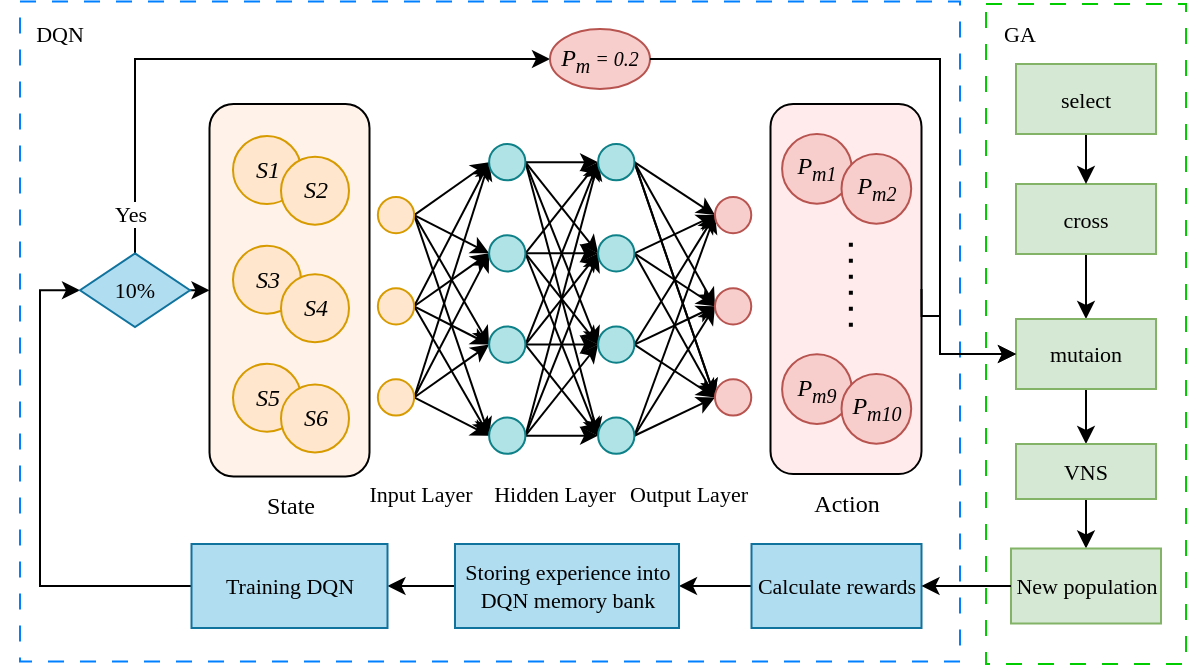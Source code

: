 <mxfile version="26.2.6">
  <diagram name="第 1 页" id="UJfofHyAi-vfrjt4BgnB">
    <mxGraphModel dx="1182" dy="-539" grid="1" gridSize="10" guides="1" tooltips="1" connect="1" arrows="1" fold="1" page="1" pageScale="1" pageWidth="827" pageHeight="1169" math="0" shadow="0">
      <root>
        <mxCell id="0" />
        <mxCell id="1" parent="0" />
        <mxCell id="khgx04jsNpT15c4Wu7S9-180" value="" style="rounded=0;whiteSpace=wrap;html=1;dashed=1;dashPattern=8 8;strokeColor=#007FFF;" parent="1" vertex="1">
          <mxGeometry x="140" y="1448.71" width="470" height="330" as="geometry" />
        </mxCell>
        <mxCell id="khgx04jsNpT15c4Wu7S9-84" value="DQN" style="text;html=1;align=center;verticalAlign=middle;whiteSpace=wrap;rounded=0;fontFamily=Times New Roman;fontSize=11;" parent="1" vertex="1">
          <mxGeometry x="130" y="1450" width="60" height="30" as="geometry" />
        </mxCell>
        <mxCell id="khgx04jsNpT15c4Wu7S9-128" value="" style="group;fontFamily=Times New Roman;fontStyle=2" parent="1" vertex="1" connectable="0">
          <mxGeometry x="234.75" y="1500" width="80" height="186.25" as="geometry" />
        </mxCell>
        <mxCell id="khgx04jsNpT15c4Wu7S9-120" value="" style="rounded=1;whiteSpace=wrap;html=1;fontFamily=Times New Roman;fontStyle=2;fillColor=#FFF3E9;" parent="khgx04jsNpT15c4Wu7S9-128" vertex="1">
          <mxGeometry width="80" height="186.25" as="geometry" />
        </mxCell>
        <mxCell id="khgx04jsNpT15c4Wu7S9-121" value="S1" style="ellipse;whiteSpace=wrap;html=1;aspect=fixed;fontFamily=Times New Roman;fontStyle=2;fillColor=#ffe6cc;strokeColor=#d79b00;" parent="khgx04jsNpT15c4Wu7S9-128" vertex="1">
          <mxGeometry x="11.75" y="16.038" width="34" height="34" as="geometry" />
        </mxCell>
        <mxCell id="khgx04jsNpT15c4Wu7S9-122" value="S2" style="ellipse;whiteSpace=wrap;html=1;aspect=fixed;fontFamily=Times New Roman;fontStyle=2;fillColor=#ffe6cc;strokeColor=#d79b00;" parent="khgx04jsNpT15c4Wu7S9-128" vertex="1">
          <mxGeometry x="35.75" y="26.385" width="34" height="34" as="geometry" />
        </mxCell>
        <mxCell id="khgx04jsNpT15c4Wu7S9-123" value="S3" style="ellipse;whiteSpace=wrap;html=1;aspect=fixed;fontFamily=Times New Roman;fontStyle=2;fillColor=#ffe6cc;strokeColor=#d79b00;" parent="khgx04jsNpT15c4Wu7S9-128" vertex="1">
          <mxGeometry x="11.75" y="70.878" width="34" height="34" as="geometry" />
        </mxCell>
        <mxCell id="khgx04jsNpT15c4Wu7S9-124" value="S4" style="ellipse;whiteSpace=wrap;html=1;aspect=fixed;fontFamily=Times New Roman;fontStyle=2;fillColor=#ffe6cc;strokeColor=#d79b00;" parent="khgx04jsNpT15c4Wu7S9-128" vertex="1">
          <mxGeometry x="35.75" y="85.106" width="34" height="34" as="geometry" />
        </mxCell>
        <mxCell id="khgx04jsNpT15c4Wu7S9-126" value="S5" style="ellipse;whiteSpace=wrap;html=1;aspect=fixed;fontFamily=Times New Roman;fontStyle=2;fillColor=#ffe6cc;strokeColor=#d79b00;" parent="khgx04jsNpT15c4Wu7S9-128" vertex="1">
          <mxGeometry x="11.75" y="129.858" width="34" height="34" as="geometry" />
        </mxCell>
        <mxCell id="khgx04jsNpT15c4Wu7S9-127" value="S6" style="ellipse;whiteSpace=wrap;html=1;aspect=fixed;fontFamily=Times New Roman;fontStyle=2;fillColor=#ffe6cc;strokeColor=#d79b00;" parent="khgx04jsNpT15c4Wu7S9-128" vertex="1">
          <mxGeometry x="35.75" y="140.205" width="34" height="34" as="geometry" />
        </mxCell>
        <mxCell id="khgx04jsNpT15c4Wu7S9-135" value="" style="group;fontStyle=2" parent="1" vertex="1" connectable="0">
          <mxGeometry x="515.25" y="1500" width="75.5" height="185" as="geometry" />
        </mxCell>
        <mxCell id="khgx04jsNpT15c4Wu7S9-119" value="" style="rounded=1;whiteSpace=wrap;html=1;fontFamily=Times New Roman;fontStyle=2;fillColor=#FFEBEC;" parent="khgx04jsNpT15c4Wu7S9-135" vertex="1">
          <mxGeometry width="75.5" height="185.0" as="geometry" />
        </mxCell>
        <mxCell id="khgx04jsNpT15c4Wu7S9-132" value="P&lt;sub&gt;m9&lt;/sub&gt;" style="ellipse;whiteSpace=wrap;html=1;aspect=fixed;fontFamily=Times New Roman;fontStyle=2;fillColor=#f8cecc;strokeColor=#b85450;" parent="khgx04jsNpT15c4Wu7S9-135" vertex="1">
          <mxGeometry x="5.8" y="125.15" width="34.85" height="34.85" as="geometry" />
        </mxCell>
        <mxCell id="khgx04jsNpT15c4Wu7S9-134" value="" style="endArrow=none;dashed=1;html=1;dashPattern=1 3;strokeWidth=2;rounded=0;fontFamily=Times New Roman;fontStyle=2" parent="khgx04jsNpT15c4Wu7S9-135" edge="1">
          <mxGeometry width="50" height="50" relative="1" as="geometry">
            <mxPoint x="40.178" y="69.375" as="sourcePoint" />
            <mxPoint x="40.178" y="112.904" as="targetPoint" />
          </mxGeometry>
        </mxCell>
        <mxCell id="khgx04jsNpT15c4Wu7S9-187" value="P&lt;sub&gt;m10&lt;/sub&gt;" style="ellipse;whiteSpace=wrap;html=1;aspect=fixed;fontFamily=Times New Roman;fontStyle=2;fillColor=#f8cecc;strokeColor=#b85450;" parent="khgx04jsNpT15c4Wu7S9-135" vertex="1">
          <mxGeometry x="35.5" y="135" width="34.85" height="34.85" as="geometry" />
        </mxCell>
        <mxCell id="khgx04jsNpT15c4Wu7S9-186" value="P&lt;sub&gt;m1&lt;/sub&gt;" style="ellipse;whiteSpace=wrap;html=1;aspect=fixed;fontFamily=Times New Roman;fontStyle=2;fillColor=#f8cecc;strokeColor=#b85450;" parent="khgx04jsNpT15c4Wu7S9-135" vertex="1">
          <mxGeometry x="5.8" y="15" width="34.85" height="34.85" as="geometry" />
        </mxCell>
        <mxCell id="khgx04jsNpT15c4Wu7S9-188" value="P&lt;sub&gt;m2&lt;/sub&gt;" style="ellipse;whiteSpace=wrap;html=1;aspect=fixed;fontFamily=Times New Roman;fontStyle=2;fillColor=#f8cecc;strokeColor=#b85450;" parent="khgx04jsNpT15c4Wu7S9-135" vertex="1">
          <mxGeometry x="35.5" y="25" width="34.85" height="34.85" as="geometry" />
        </mxCell>
        <mxCell id="khgx04jsNpT15c4Wu7S9-162" style="edgeStyle=orthogonalEdgeStyle;rounded=0;orthogonalLoop=1;jettySize=auto;html=1;exitX=0;exitY=0.5;exitDx=0;exitDy=0;fontFamily=Times New Roman;fontSize=11;" parent="1" source="khgx04jsNpT15c4Wu7S9-163" target="khgx04jsNpT15c4Wu7S9-165" edge="1">
          <mxGeometry relative="1" as="geometry" />
        </mxCell>
        <mxCell id="khgx04jsNpT15c4Wu7S9-163" value="Calculate rewards" style="rounded=0;whiteSpace=wrap;html=1;fontFamily=Times New Roman;fillColor=#b1ddf0;strokeColor=#10739e;fontSize=11;" parent="1" vertex="1">
          <mxGeometry x="505.75" y="1720" width="85" height="42" as="geometry" />
        </mxCell>
        <mxCell id="khgx04jsNpT15c4Wu7S9-164" style="edgeStyle=orthogonalEdgeStyle;rounded=0;orthogonalLoop=1;jettySize=auto;html=1;exitX=0;exitY=0.5;exitDx=0;exitDy=0;fontFamily=Times New Roman;fontSize=11;" parent="1" source="khgx04jsNpT15c4Wu7S9-165" target="khgx04jsNpT15c4Wu7S9-166" edge="1">
          <mxGeometry relative="1" as="geometry" />
        </mxCell>
        <mxCell id="khgx04jsNpT15c4Wu7S9-165" value="Storing experience into DQN memory bank" style="rounded=0;whiteSpace=wrap;html=1;fontFamily=Times New Roman;fillColor=#b1ddf0;strokeColor=#10739e;fontSize=11;" parent="1" vertex="1">
          <mxGeometry x="357.5" y="1720" width="112" height="42" as="geometry" />
        </mxCell>
        <mxCell id="VwwPdVkdePOhtC4E7bin-6" style="edgeStyle=orthogonalEdgeStyle;rounded=0;orthogonalLoop=1;jettySize=auto;html=1;exitX=0;exitY=0.5;exitDx=0;exitDy=0;entryX=0;entryY=0.5;entryDx=0;entryDy=0;" edge="1" parent="1" source="khgx04jsNpT15c4Wu7S9-166" target="khgx04jsNpT15c4Wu7S9-168">
          <mxGeometry relative="1" as="geometry">
            <Array as="points">
              <mxPoint x="150" y="1741" />
              <mxPoint x="150" y="1593" />
            </Array>
          </mxGeometry>
        </mxCell>
        <mxCell id="khgx04jsNpT15c4Wu7S9-166" value="Training DQN" style="rounded=0;whiteSpace=wrap;html=1;fontFamily=Times New Roman;fillColor=#b1ddf0;strokeColor=#10739e;fontSize=11;" parent="1" vertex="1">
          <mxGeometry x="225.75" y="1720" width="98" height="42" as="geometry" />
        </mxCell>
        <mxCell id="khgx04jsNpT15c4Wu7S9-169" style="edgeStyle=orthogonalEdgeStyle;rounded=0;orthogonalLoop=1;jettySize=auto;html=1;exitX=0.5;exitY=0;exitDx=0;exitDy=0;entryX=0;entryY=0.5;entryDx=0;entryDy=0;" parent="1" source="khgx04jsNpT15c4Wu7S9-168" target="khgx04jsNpT15c4Wu7S9-183" edge="1">
          <mxGeometry relative="1" as="geometry">
            <mxPoint x="410.0" y="1445" as="targetPoint" />
          </mxGeometry>
        </mxCell>
        <mxCell id="khgx04jsNpT15c4Wu7S9-178" value="Yes" style="edgeLabel;html=1;align=center;verticalAlign=middle;resizable=0;points=[];fontFamily=Times New Roman;" parent="khgx04jsNpT15c4Wu7S9-169" vertex="1" connectable="0">
          <mxGeometry x="-0.871" y="3" relative="1" as="geometry">
            <mxPoint as="offset" />
          </mxGeometry>
        </mxCell>
        <mxCell id="VwwPdVkdePOhtC4E7bin-4" style="edgeStyle=orthogonalEdgeStyle;rounded=0;orthogonalLoop=1;jettySize=auto;html=1;exitX=1;exitY=0.5;exitDx=0;exitDy=0;entryX=0;entryY=0.5;entryDx=0;entryDy=0;" edge="1" parent="1" source="khgx04jsNpT15c4Wu7S9-168" target="khgx04jsNpT15c4Wu7S9-120">
          <mxGeometry relative="1" as="geometry" />
        </mxCell>
        <mxCell id="khgx04jsNpT15c4Wu7S9-168" value="10%" style="rhombus;whiteSpace=wrap;html=1;fontFamily=Times New Roman;fillColor=#b1ddf0;strokeColor=#10739e;fontSize=11;" parent="1" vertex="1">
          <mxGeometry x="170" y="1574.69" width="55" height="36.88" as="geometry" />
        </mxCell>
        <mxCell id="khgx04jsNpT15c4Wu7S9-183" value="&lt;span style=&quot;font-family: &amp;quot;Times New Roman&amp;quot;; font-style: italic;&quot;&gt;P&lt;/span&gt;&lt;sub style=&quot;font-family: &amp;quot;Times New Roman&amp;quot;; font-style: italic;&quot;&gt;m&lt;/sub&gt;&lt;span style=&quot;font-family: &amp;quot;Times New Roman&amp;quot;; font-style: italic; font-size: 10px;&quot;&gt;&amp;nbsp;= 0.2&lt;/span&gt;" style="ellipse;whiteSpace=wrap;html=1;fillColor=#f8cecc;strokeColor=#b85450;container=0;" parent="1" vertex="1">
          <mxGeometry x="405" y="1462.5" width="50" height="30" as="geometry" />
        </mxCell>
        <mxCell id="khgx04jsNpT15c4Wu7S9-184" value="" style="group" parent="1" vertex="1" connectable="0">
          <mxGeometry x="610" y="1450" width="113" height="330" as="geometry" />
        </mxCell>
        <mxCell id="khgx04jsNpT15c4Wu7S9-150" value="" style="rounded=0;whiteSpace=wrap;html=1;dashed=1;dashPattern=8 8;fontFamily=Times New Roman;strokeColor=#00CC00;fontSize=11;" parent="khgx04jsNpT15c4Wu7S9-184" vertex="1">
          <mxGeometry x="13" width="100" height="330" as="geometry" />
        </mxCell>
        <mxCell id="khgx04jsNpT15c4Wu7S9-151" value="GA" style="text;html=1;align=center;verticalAlign=middle;whiteSpace=wrap;rounded=0;fontFamily=Times New Roman;fontSize=11;" parent="khgx04jsNpT15c4Wu7S9-184" vertex="1">
          <mxGeometry width="60" height="30" as="geometry" />
        </mxCell>
        <mxCell id="khgx04jsNpT15c4Wu7S9-152" style="edgeStyle=orthogonalEdgeStyle;rounded=0;orthogonalLoop=1;jettySize=auto;html=1;exitX=0.5;exitY=1;exitDx=0;exitDy=0;entryX=0.5;entryY=0;entryDx=0;entryDy=0;fontFamily=Times New Roman;fontSize=11;" parent="khgx04jsNpT15c4Wu7S9-184" source="khgx04jsNpT15c4Wu7S9-153" target="khgx04jsNpT15c4Wu7S9-157" edge="1">
          <mxGeometry relative="1" as="geometry" />
        </mxCell>
        <mxCell id="khgx04jsNpT15c4Wu7S9-153" value="cross" style="rounded=0;whiteSpace=wrap;html=1;fontFamily=Times New Roman;fillColor=#d5e8d4;strokeColor=#82b366;fontSize=11;" parent="khgx04jsNpT15c4Wu7S9-184" vertex="1">
          <mxGeometry x="28" y="90" width="70" height="35" as="geometry" />
        </mxCell>
        <mxCell id="khgx04jsNpT15c4Wu7S9-154" style="edgeStyle=orthogonalEdgeStyle;rounded=0;orthogonalLoop=1;jettySize=auto;html=1;exitX=0.5;exitY=1;exitDx=0;exitDy=0;fontFamily=Times New Roman;fontSize=11;" parent="khgx04jsNpT15c4Wu7S9-184" source="khgx04jsNpT15c4Wu7S9-155" target="khgx04jsNpT15c4Wu7S9-153" edge="1">
          <mxGeometry relative="1" as="geometry" />
        </mxCell>
        <mxCell id="khgx04jsNpT15c4Wu7S9-155" value="select" style="rounded=0;whiteSpace=wrap;html=1;fontFamily=Times New Roman;fillColor=#d5e8d4;strokeColor=#82b366;fontSize=11;" parent="khgx04jsNpT15c4Wu7S9-184" vertex="1">
          <mxGeometry x="28" y="30" width="70" height="35" as="geometry" />
        </mxCell>
        <mxCell id="khgx04jsNpT15c4Wu7S9-156" style="edgeStyle=orthogonalEdgeStyle;rounded=0;orthogonalLoop=1;jettySize=auto;html=1;exitX=0.5;exitY=1;exitDx=0;exitDy=0;entryX=0.5;entryY=0;entryDx=0;entryDy=0;fontFamily=Times New Roman;fontSize=11;" parent="khgx04jsNpT15c4Wu7S9-184" source="khgx04jsNpT15c4Wu7S9-157" target="khgx04jsNpT15c4Wu7S9-159" edge="1">
          <mxGeometry relative="1" as="geometry" />
        </mxCell>
        <mxCell id="khgx04jsNpT15c4Wu7S9-157" value="mutaion" style="rounded=0;whiteSpace=wrap;html=1;fontFamily=Times New Roman;fillColor=#d5e8d4;strokeColor=#82b366;fontSize=11;" parent="khgx04jsNpT15c4Wu7S9-184" vertex="1">
          <mxGeometry x="28" y="157.5" width="70" height="35" as="geometry" />
        </mxCell>
        <mxCell id="khgx04jsNpT15c4Wu7S9-158" style="edgeStyle=orthogonalEdgeStyle;rounded=0;orthogonalLoop=1;jettySize=auto;html=1;exitX=0.5;exitY=1;exitDx=0;exitDy=0;entryX=0.5;entryY=0;entryDx=0;entryDy=0;fontFamily=Times New Roman;fontSize=11;" parent="khgx04jsNpT15c4Wu7S9-184" source="khgx04jsNpT15c4Wu7S9-159" target="khgx04jsNpT15c4Wu7S9-161" edge="1">
          <mxGeometry relative="1" as="geometry" />
        </mxCell>
        <mxCell id="khgx04jsNpT15c4Wu7S9-159" value="VNS" style="rounded=0;whiteSpace=wrap;html=1;fontFamily=Times New Roman;fillColor=#d5e8d4;strokeColor=#82b366;fontSize=11;" parent="khgx04jsNpT15c4Wu7S9-184" vertex="1">
          <mxGeometry x="28" y="220" width="70" height="27.5" as="geometry" />
        </mxCell>
        <mxCell id="khgx04jsNpT15c4Wu7S9-161" value="New&amp;nbsp;population" style="rounded=0;whiteSpace=wrap;html=1;fontFamily=Times New Roman;fillColor=#d5e8d4;strokeColor=#82b366;fontSize=11;" parent="khgx04jsNpT15c4Wu7S9-184" vertex="1">
          <mxGeometry x="25.5" y="272.25" width="75" height="37.5" as="geometry" />
        </mxCell>
        <mxCell id="khgx04jsNpT15c4Wu7S9-170" style="edgeStyle=orthogonalEdgeStyle;rounded=0;orthogonalLoop=1;jettySize=auto;html=1;exitX=1;exitY=0.5;exitDx=0;exitDy=0;" parent="1" source="khgx04jsNpT15c4Wu7S9-183" target="khgx04jsNpT15c4Wu7S9-157" edge="1">
          <mxGeometry relative="1" as="geometry">
            <mxPoint x="460.0" y="1445" as="sourcePoint" />
            <Array as="points">
              <mxPoint x="600" y="1478" />
              <mxPoint x="600" y="1625" />
            </Array>
          </mxGeometry>
        </mxCell>
        <mxCell id="khgx04jsNpT15c4Wu7S9-160" style="edgeStyle=orthogonalEdgeStyle;rounded=0;orthogonalLoop=1;jettySize=auto;html=1;exitX=0;exitY=0.5;exitDx=0;exitDy=0;entryX=1;entryY=0.5;entryDx=0;entryDy=0;fontFamily=Times New Roman;fontSize=11;" parent="1" source="khgx04jsNpT15c4Wu7S9-161" target="khgx04jsNpT15c4Wu7S9-163" edge="1">
          <mxGeometry relative="1" as="geometry">
            <mxPoint x="647" y="1778" as="targetPoint" />
          </mxGeometry>
        </mxCell>
        <mxCell id="khgx04jsNpT15c4Wu7S9-313" value="" style="group" parent="1" vertex="1" connectable="0">
          <mxGeometry x="310" y="1520" width="220" height="187.42" as="geometry" />
        </mxCell>
        <mxCell id="khgx04jsNpT15c4Wu7S9-81" value="Input Layer" style="text;html=1;align=center;verticalAlign=middle;resizable=0;points=[];autosize=1;strokeColor=none;fillColor=none;fontFamily=Times New Roman;fontSize=11;container=0;" parent="khgx04jsNpT15c4Wu7S9-313" vertex="1">
          <mxGeometry x="-9.565" y="160.313" width="80" height="30" as="geometry" />
        </mxCell>
        <mxCell id="khgx04jsNpT15c4Wu7S9-82" value="Hidden Layer" style="text;html=1;align=center;verticalAlign=middle;resizable=0;points=[];autosize=1;strokeColor=none;fillColor=none;fontFamily=Times New Roman;fontSize=11;container=0;" parent="khgx04jsNpT15c4Wu7S9-313" vertex="1">
          <mxGeometry x="57.392" y="160.313" width="80" height="30" as="geometry" />
        </mxCell>
        <mxCell id="khgx04jsNpT15c4Wu7S9-16" style="rounded=0;orthogonalLoop=1;jettySize=auto;html=1;exitX=1;exitY=0.5;exitDx=0;exitDy=0;entryX=0;entryY=0.5;entryDx=0;entryDy=0;fontFamily=Times New Roman;fontSize=11;" parent="khgx04jsNpT15c4Wu7S9-313" source="khgx04jsNpT15c4Wu7S9-20" target="khgx04jsNpT15c4Wu7S9-50" edge="1">
          <mxGeometry relative="1" as="geometry" />
        </mxCell>
        <mxCell id="khgx04jsNpT15c4Wu7S9-17" style="rounded=0;orthogonalLoop=1;jettySize=auto;html=1;exitX=1;exitY=0.5;exitDx=0;exitDy=0;entryX=0;entryY=0.5;entryDx=0;entryDy=0;fontFamily=Times New Roman;fontSize=11;" parent="khgx04jsNpT15c4Wu7S9-313" source="khgx04jsNpT15c4Wu7S9-20" target="khgx04jsNpT15c4Wu7S9-45" edge="1">
          <mxGeometry relative="1" as="geometry" />
        </mxCell>
        <mxCell id="khgx04jsNpT15c4Wu7S9-18" style="rounded=0;orthogonalLoop=1;jettySize=auto;html=1;exitX=1;exitY=0.5;exitDx=0;exitDy=0;entryX=0;entryY=0.5;entryDx=0;entryDy=0;fontFamily=Times New Roman;fontSize=11;" parent="khgx04jsNpT15c4Wu7S9-313" source="khgx04jsNpT15c4Wu7S9-20" target="khgx04jsNpT15c4Wu7S9-40" edge="1">
          <mxGeometry relative="1" as="geometry" />
        </mxCell>
        <mxCell id="khgx04jsNpT15c4Wu7S9-19" style="rounded=0;orthogonalLoop=1;jettySize=auto;html=1;exitX=1;exitY=0.5;exitDx=0;exitDy=0;entryX=0;entryY=0.5;entryDx=0;entryDy=0;fontFamily=Times New Roman;fontSize=11;" parent="khgx04jsNpT15c4Wu7S9-313" source="khgx04jsNpT15c4Wu7S9-20" target="khgx04jsNpT15c4Wu7S9-35" edge="1">
          <mxGeometry relative="1" as="geometry" />
        </mxCell>
        <mxCell id="khgx04jsNpT15c4Wu7S9-20" value="" style="ellipse;whiteSpace=wrap;html=1;aspect=fixed;fontSize=11;strokeWidth=1;fontFamily=Times New Roman;fillColor=#ffe6cc;strokeColor=#d79b00;container=0;" parent="khgx04jsNpT15c4Wu7S9-313" vertex="1">
          <mxGeometry x="8.938" y="26.465" width="18.139" height="18.139" as="geometry" />
        </mxCell>
        <mxCell id="khgx04jsNpT15c4Wu7S9-21" style="rounded=0;orthogonalLoop=1;jettySize=auto;html=1;exitX=1;exitY=0.5;exitDx=0;exitDy=0;entryX=0;entryY=0.5;entryDx=0;entryDy=0;fontFamily=Times New Roman;fontSize=11;" parent="khgx04jsNpT15c4Wu7S9-313" source="khgx04jsNpT15c4Wu7S9-25" target="khgx04jsNpT15c4Wu7S9-50" edge="1">
          <mxGeometry relative="1" as="geometry" />
        </mxCell>
        <mxCell id="khgx04jsNpT15c4Wu7S9-22" style="rounded=0;orthogonalLoop=1;jettySize=auto;html=1;exitX=1;exitY=0.5;exitDx=0;exitDy=0;entryX=0;entryY=0.5;entryDx=0;entryDy=0;fontFamily=Times New Roman;fontSize=11;" parent="khgx04jsNpT15c4Wu7S9-313" source="khgx04jsNpT15c4Wu7S9-25" target="khgx04jsNpT15c4Wu7S9-45" edge="1">
          <mxGeometry relative="1" as="geometry" />
        </mxCell>
        <mxCell id="khgx04jsNpT15c4Wu7S9-23" style="rounded=0;orthogonalLoop=1;jettySize=auto;html=1;exitX=1;exitY=0.5;exitDx=0;exitDy=0;entryX=0;entryY=0.5;entryDx=0;entryDy=0;fontFamily=Times New Roman;fontSize=11;" parent="khgx04jsNpT15c4Wu7S9-313" source="khgx04jsNpT15c4Wu7S9-25" target="khgx04jsNpT15c4Wu7S9-40" edge="1">
          <mxGeometry relative="1" as="geometry" />
        </mxCell>
        <mxCell id="khgx04jsNpT15c4Wu7S9-24" style="rounded=0;orthogonalLoop=1;jettySize=auto;html=1;exitX=1;exitY=0.5;exitDx=0;exitDy=0;entryX=0;entryY=0.5;entryDx=0;entryDy=0;fontFamily=Times New Roman;fontSize=11;" parent="khgx04jsNpT15c4Wu7S9-313" source="khgx04jsNpT15c4Wu7S9-25" target="khgx04jsNpT15c4Wu7S9-35" edge="1">
          <mxGeometry relative="1" as="geometry" />
        </mxCell>
        <mxCell id="khgx04jsNpT15c4Wu7S9-25" value="" style="ellipse;whiteSpace=wrap;html=1;aspect=fixed;fontSize=11;strokeWidth=1;fontFamily=Times New Roman;fillColor=#ffe6cc;strokeColor=#d79b00;container=0;" parent="khgx04jsNpT15c4Wu7S9-313" vertex="1">
          <mxGeometry x="8.938" y="72.065" width="18.139" height="18.139" as="geometry" />
        </mxCell>
        <mxCell id="khgx04jsNpT15c4Wu7S9-26" style="rounded=0;orthogonalLoop=1;jettySize=auto;html=1;exitX=1;exitY=0.5;exitDx=0;exitDy=0;entryX=0;entryY=0.5;entryDx=0;entryDy=0;fontFamily=Times New Roman;fontSize=11;" parent="khgx04jsNpT15c4Wu7S9-313" source="khgx04jsNpT15c4Wu7S9-30" target="khgx04jsNpT15c4Wu7S9-50" edge="1">
          <mxGeometry relative="1" as="geometry" />
        </mxCell>
        <mxCell id="khgx04jsNpT15c4Wu7S9-27" style="rounded=0;orthogonalLoop=1;jettySize=auto;html=1;exitX=1;exitY=0.5;exitDx=0;exitDy=0;entryX=0;entryY=0.5;entryDx=0;entryDy=0;fontFamily=Times New Roman;fontSize=11;" parent="khgx04jsNpT15c4Wu7S9-313" source="khgx04jsNpT15c4Wu7S9-30" target="khgx04jsNpT15c4Wu7S9-45" edge="1">
          <mxGeometry relative="1" as="geometry" />
        </mxCell>
        <mxCell id="khgx04jsNpT15c4Wu7S9-28" style="rounded=0;orthogonalLoop=1;jettySize=auto;html=1;exitX=1;exitY=0.5;exitDx=0;exitDy=0;entryX=0;entryY=0.5;entryDx=0;entryDy=0;fontFamily=Times New Roman;fontSize=11;" parent="khgx04jsNpT15c4Wu7S9-313" source="khgx04jsNpT15c4Wu7S9-30" target="khgx04jsNpT15c4Wu7S9-40" edge="1">
          <mxGeometry relative="1" as="geometry" />
        </mxCell>
        <mxCell id="khgx04jsNpT15c4Wu7S9-29" style="rounded=0;orthogonalLoop=1;jettySize=auto;html=1;exitX=1;exitY=0.5;exitDx=0;exitDy=0;entryX=0;entryY=0.5;entryDx=0;entryDy=0;fontFamily=Times New Roman;fontSize=11;" parent="khgx04jsNpT15c4Wu7S9-313" source="khgx04jsNpT15c4Wu7S9-30" target="khgx04jsNpT15c4Wu7S9-35" edge="1">
          <mxGeometry relative="1" as="geometry" />
        </mxCell>
        <mxCell id="khgx04jsNpT15c4Wu7S9-30" value="" style="ellipse;whiteSpace=wrap;html=1;aspect=fixed;fontSize=11;strokeWidth=1;fontFamily=Times New Roman;fillColor=#ffe6cc;strokeColor=#d79b00;container=0;" parent="khgx04jsNpT15c4Wu7S9-313" vertex="1">
          <mxGeometry x="8.938" y="117.665" width="18.139" height="18.139" as="geometry" />
        </mxCell>
        <mxCell id="khgx04jsNpT15c4Wu7S9-31" style="rounded=0;orthogonalLoop=1;jettySize=auto;html=1;exitX=1;exitY=0.5;exitDx=0;exitDy=0;entryX=0;entryY=0.5;entryDx=0;entryDy=0;fontFamily=Times New Roman;fontSize=11;" parent="khgx04jsNpT15c4Wu7S9-313" source="khgx04jsNpT15c4Wu7S9-35" target="khgx04jsNpT15c4Wu7S9-58" edge="1">
          <mxGeometry relative="1" as="geometry" />
        </mxCell>
        <mxCell id="khgx04jsNpT15c4Wu7S9-32" style="rounded=0;orthogonalLoop=1;jettySize=auto;html=1;exitX=1;exitY=0.5;exitDx=0;exitDy=0;entryX=0;entryY=0.5;entryDx=0;entryDy=0;fontFamily=Times New Roman;fontSize=11;" parent="khgx04jsNpT15c4Wu7S9-313" source="khgx04jsNpT15c4Wu7S9-35" target="khgx04jsNpT15c4Wu7S9-54" edge="1">
          <mxGeometry relative="1" as="geometry" />
        </mxCell>
        <mxCell id="khgx04jsNpT15c4Wu7S9-33" style="rounded=0;orthogonalLoop=1;jettySize=auto;html=1;exitX=1;exitY=0.5;exitDx=0;exitDy=0;entryX=0;entryY=0.5;entryDx=0;entryDy=0;fontFamily=Times New Roman;fontSize=11;" parent="khgx04jsNpT15c4Wu7S9-313" source="khgx04jsNpT15c4Wu7S9-35" target="khgx04jsNpT15c4Wu7S9-67" edge="1">
          <mxGeometry relative="1" as="geometry" />
        </mxCell>
        <mxCell id="khgx04jsNpT15c4Wu7S9-34" style="rounded=0;orthogonalLoop=1;jettySize=auto;html=1;exitX=1;exitY=0.5;exitDx=0;exitDy=0;entryX=0;entryY=0.5;entryDx=0;entryDy=0;fontFamily=Times New Roman;fontSize=11;" parent="khgx04jsNpT15c4Wu7S9-313" source="khgx04jsNpT15c4Wu7S9-35" target="khgx04jsNpT15c4Wu7S9-63" edge="1">
          <mxGeometry relative="1" as="geometry" />
        </mxCell>
        <mxCell id="khgx04jsNpT15c4Wu7S9-35" value="" style="ellipse;whiteSpace=wrap;html=1;aspect=fixed;fontSize=11;strokeWidth=1;flipV=1;flipH=1;fontFamily=Times New Roman;fillColor=#b0e3e6;strokeColor=#0e8088;container=0;" parent="khgx04jsNpT15c4Wu7S9-313" vertex="1">
          <mxGeometry x="64.561" y="136.797" width="18.139" height="18.139" as="geometry" />
        </mxCell>
        <mxCell id="khgx04jsNpT15c4Wu7S9-36" style="rounded=0;orthogonalLoop=1;jettySize=auto;html=1;exitX=1;exitY=0.5;exitDx=0;exitDy=0;entryX=0;entryY=0.5;entryDx=0;entryDy=0;fontFamily=Times New Roman;fontSize=11;" parent="khgx04jsNpT15c4Wu7S9-313" source="khgx04jsNpT15c4Wu7S9-40" target="khgx04jsNpT15c4Wu7S9-63" edge="1">
          <mxGeometry relative="1" as="geometry" />
        </mxCell>
        <mxCell id="khgx04jsNpT15c4Wu7S9-37" style="rounded=0;orthogonalLoop=1;jettySize=auto;html=1;exitX=1;exitY=0.5;exitDx=0;exitDy=0;entryX=0;entryY=0.5;entryDx=0;entryDy=0;fontFamily=Times New Roman;fontSize=11;" parent="khgx04jsNpT15c4Wu7S9-313" source="khgx04jsNpT15c4Wu7S9-40" target="khgx04jsNpT15c4Wu7S9-67" edge="1">
          <mxGeometry relative="1" as="geometry" />
        </mxCell>
        <mxCell id="khgx04jsNpT15c4Wu7S9-38" style="rounded=0;orthogonalLoop=1;jettySize=auto;html=1;exitX=1;exitY=0.5;exitDx=0;exitDy=0;entryX=0;entryY=0.5;entryDx=0;entryDy=0;fontFamily=Times New Roman;fontSize=11;" parent="khgx04jsNpT15c4Wu7S9-313" source="khgx04jsNpT15c4Wu7S9-40" target="khgx04jsNpT15c4Wu7S9-54" edge="1">
          <mxGeometry relative="1" as="geometry" />
        </mxCell>
        <mxCell id="khgx04jsNpT15c4Wu7S9-39" style="rounded=0;orthogonalLoop=1;jettySize=auto;html=1;exitX=1;exitY=0.5;exitDx=0;exitDy=0;entryX=0;entryY=0.5;entryDx=0;entryDy=0;fontFamily=Times New Roman;fontSize=11;" parent="khgx04jsNpT15c4Wu7S9-313" source="khgx04jsNpT15c4Wu7S9-40" target="khgx04jsNpT15c4Wu7S9-58" edge="1">
          <mxGeometry relative="1" as="geometry" />
        </mxCell>
        <mxCell id="khgx04jsNpT15c4Wu7S9-40" value="" style="ellipse;whiteSpace=wrap;html=1;aspect=fixed;fontSize=11;strokeWidth=1;flipV=1;flipH=1;fontFamily=Times New Roman;fillColor=#b0e3e6;strokeColor=#0e8088;container=0;" parent="khgx04jsNpT15c4Wu7S9-313" vertex="1">
          <mxGeometry x="64.561" y="91.2" width="18.139" height="18.139" as="geometry" />
        </mxCell>
        <mxCell id="khgx04jsNpT15c4Wu7S9-41" style="rounded=0;orthogonalLoop=1;jettySize=auto;html=1;exitX=1;exitY=0.5;exitDx=0;exitDy=0;entryX=0;entryY=0.5;entryDx=0;entryDy=0;fontFamily=Times New Roman;fontSize=11;" parent="khgx04jsNpT15c4Wu7S9-313" source="khgx04jsNpT15c4Wu7S9-45" target="khgx04jsNpT15c4Wu7S9-63" edge="1">
          <mxGeometry relative="1" as="geometry" />
        </mxCell>
        <mxCell id="khgx04jsNpT15c4Wu7S9-42" style="rounded=0;orthogonalLoop=1;jettySize=auto;html=1;exitX=1;exitY=0.5;exitDx=0;exitDy=0;entryX=0;entryY=0.5;entryDx=0;entryDy=0;fontFamily=Times New Roman;fontSize=11;" parent="khgx04jsNpT15c4Wu7S9-313" source="khgx04jsNpT15c4Wu7S9-45" target="khgx04jsNpT15c4Wu7S9-67" edge="1">
          <mxGeometry relative="1" as="geometry" />
        </mxCell>
        <mxCell id="khgx04jsNpT15c4Wu7S9-43" style="rounded=0;orthogonalLoop=1;jettySize=auto;html=1;exitX=1;exitY=0.5;exitDx=0;exitDy=0;entryX=0;entryY=0.5;entryDx=0;entryDy=0;fontFamily=Times New Roman;fontSize=11;" parent="khgx04jsNpT15c4Wu7S9-313" source="khgx04jsNpT15c4Wu7S9-45" target="khgx04jsNpT15c4Wu7S9-54" edge="1">
          <mxGeometry relative="1" as="geometry" />
        </mxCell>
        <mxCell id="khgx04jsNpT15c4Wu7S9-44" style="rounded=0;orthogonalLoop=1;jettySize=auto;html=1;exitX=1;exitY=0.5;exitDx=0;exitDy=0;entryX=0;entryY=0.5;entryDx=0;entryDy=0;fontFamily=Times New Roman;fontSize=11;" parent="khgx04jsNpT15c4Wu7S9-313" source="khgx04jsNpT15c4Wu7S9-45" target="khgx04jsNpT15c4Wu7S9-58" edge="1">
          <mxGeometry relative="1" as="geometry" />
        </mxCell>
        <mxCell id="khgx04jsNpT15c4Wu7S9-45" value="" style="ellipse;whiteSpace=wrap;html=1;aspect=fixed;fontSize=11;strokeWidth=1;flipV=1;flipH=1;fontFamily=Times New Roman;fillColor=#b0e3e6;strokeColor=#0e8088;container=0;" parent="khgx04jsNpT15c4Wu7S9-313" vertex="1">
          <mxGeometry x="64.561" y="45.6" width="18.139" height="18.139" as="geometry" />
        </mxCell>
        <mxCell id="khgx04jsNpT15c4Wu7S9-46" style="rounded=0;orthogonalLoop=1;jettySize=auto;html=1;exitX=1;exitY=0.5;exitDx=0;exitDy=0;entryX=0;entryY=0.5;entryDx=0;entryDy=0;fontFamily=Times New Roman;fontSize=11;" parent="khgx04jsNpT15c4Wu7S9-313" source="khgx04jsNpT15c4Wu7S9-50" target="khgx04jsNpT15c4Wu7S9-63" edge="1">
          <mxGeometry relative="1" as="geometry" />
        </mxCell>
        <mxCell id="khgx04jsNpT15c4Wu7S9-47" style="rounded=0;orthogonalLoop=1;jettySize=auto;html=1;exitX=1;exitY=0.5;exitDx=0;exitDy=0;entryX=0;entryY=0.5;entryDx=0;entryDy=0;fontFamily=Times New Roman;fontSize=11;" parent="khgx04jsNpT15c4Wu7S9-313" source="khgx04jsNpT15c4Wu7S9-50" target="khgx04jsNpT15c4Wu7S9-67" edge="1">
          <mxGeometry relative="1" as="geometry" />
        </mxCell>
        <mxCell id="khgx04jsNpT15c4Wu7S9-48" style="rounded=0;orthogonalLoop=1;jettySize=auto;html=1;exitX=1;exitY=0.5;exitDx=0;exitDy=0;entryX=0;entryY=0.5;entryDx=0;entryDy=0;fontFamily=Times New Roman;fontSize=11;" parent="khgx04jsNpT15c4Wu7S9-313" source="khgx04jsNpT15c4Wu7S9-50" edge="1">
          <mxGeometry relative="1" as="geometry">
            <mxPoint x="92.653" y="9.263" as="sourcePoint" />
            <mxPoint x="119.06" y="100.463" as="targetPoint" />
          </mxGeometry>
        </mxCell>
        <mxCell id="khgx04jsNpT15c4Wu7S9-49" style="rounded=0;orthogonalLoop=1;jettySize=auto;html=1;exitX=1;exitY=0.5;exitDx=0;exitDy=0;entryX=0;entryY=0.5;entryDx=0;entryDy=0;fontFamily=Times New Roman;fontSize=11;" parent="khgx04jsNpT15c4Wu7S9-313" source="khgx04jsNpT15c4Wu7S9-50" target="khgx04jsNpT15c4Wu7S9-58" edge="1">
          <mxGeometry relative="1" as="geometry" />
        </mxCell>
        <mxCell id="khgx04jsNpT15c4Wu7S9-50" value="" style="ellipse;whiteSpace=wrap;html=1;aspect=fixed;fontSize=11;strokeWidth=1;flipV=1;flipH=1;fontFamily=Times New Roman;fillColor=#b0e3e6;strokeColor=#0e8088;container=0;" parent="khgx04jsNpT15c4Wu7S9-313" vertex="1">
          <mxGeometry x="64.561" width="18.139" height="18.139" as="geometry" />
        </mxCell>
        <mxCell id="khgx04jsNpT15c4Wu7S9-51" style="rounded=0;orthogonalLoop=1;jettySize=auto;html=1;exitX=1;exitY=0.5;exitDx=0;exitDy=0;entryX=0;entryY=0.5;entryDx=0;entryDy=0;fontFamily=Times New Roman;fontSize=11;" parent="khgx04jsNpT15c4Wu7S9-313" source="khgx04jsNpT15c4Wu7S9-54" target="khgx04jsNpT15c4Wu7S9-70" edge="1">
          <mxGeometry relative="1" as="geometry" />
        </mxCell>
        <mxCell id="khgx04jsNpT15c4Wu7S9-52" style="rounded=0;orthogonalLoop=1;jettySize=auto;html=1;exitX=1;exitY=0.5;exitDx=0;exitDy=0;entryX=0;entryY=0.5;entryDx=0;entryDy=0;fontFamily=Times New Roman;fontSize=11;" parent="khgx04jsNpT15c4Wu7S9-313" source="khgx04jsNpT15c4Wu7S9-54" target="khgx04jsNpT15c4Wu7S9-69" edge="1">
          <mxGeometry relative="1" as="geometry" />
        </mxCell>
        <mxCell id="khgx04jsNpT15c4Wu7S9-53" style="rounded=0;orthogonalLoop=1;jettySize=auto;html=1;exitX=1;exitY=0.5;exitDx=0;exitDy=0;entryX=0;entryY=0.5;entryDx=0;entryDy=0;fontFamily=Times New Roman;fontSize=11;" parent="khgx04jsNpT15c4Wu7S9-313" source="khgx04jsNpT15c4Wu7S9-54" target="khgx04jsNpT15c4Wu7S9-68" edge="1">
          <mxGeometry relative="1" as="geometry" />
        </mxCell>
        <mxCell id="khgx04jsNpT15c4Wu7S9-54" value="" style="ellipse;whiteSpace=wrap;html=1;aspect=fixed;fontSize=11;strokeWidth=1;flipV=1;flipH=1;fontFamily=Times New Roman;fillColor=#b0e3e6;strokeColor=#0e8088;container=0;" parent="khgx04jsNpT15c4Wu7S9-313" vertex="1">
          <mxGeometry x="119.06" y="91.2" width="18.139" height="18.139" as="geometry" />
        </mxCell>
        <mxCell id="khgx04jsNpT15c4Wu7S9-55" style="rounded=0;orthogonalLoop=1;jettySize=auto;html=1;exitX=1;exitY=0.5;exitDx=0;exitDy=0;entryX=0;entryY=0.5;entryDx=0;entryDy=0;fontFamily=Times New Roman;fontSize=11;" parent="khgx04jsNpT15c4Wu7S9-313" source="khgx04jsNpT15c4Wu7S9-58" target="khgx04jsNpT15c4Wu7S9-68" edge="1">
          <mxGeometry relative="1" as="geometry" />
        </mxCell>
        <mxCell id="khgx04jsNpT15c4Wu7S9-56" style="rounded=0;orthogonalLoop=1;jettySize=auto;html=1;exitX=1;exitY=0.5;exitDx=0;exitDy=0;entryX=0;entryY=0.5;entryDx=0;entryDy=0;fontFamily=Times New Roman;fontSize=11;" parent="khgx04jsNpT15c4Wu7S9-313" source="khgx04jsNpT15c4Wu7S9-58" target="khgx04jsNpT15c4Wu7S9-69" edge="1">
          <mxGeometry relative="1" as="geometry" />
        </mxCell>
        <mxCell id="khgx04jsNpT15c4Wu7S9-57" style="rounded=0;orthogonalLoop=1;jettySize=auto;html=1;exitX=1;exitY=0.5;exitDx=0;exitDy=0;entryX=0;entryY=0.5;entryDx=0;entryDy=0;fontFamily=Times New Roman;fontSize=11;" parent="khgx04jsNpT15c4Wu7S9-313" source="khgx04jsNpT15c4Wu7S9-58" target="khgx04jsNpT15c4Wu7S9-70" edge="1">
          <mxGeometry relative="1" as="geometry" />
        </mxCell>
        <mxCell id="khgx04jsNpT15c4Wu7S9-58" value="" style="ellipse;whiteSpace=wrap;html=1;aspect=fixed;fontSize=11;strokeWidth=1;flipV=1;flipH=1;fontFamily=Times New Roman;fillColor=#b0e3e6;strokeColor=#0e8088;container=0;" parent="khgx04jsNpT15c4Wu7S9-313" vertex="1">
          <mxGeometry x="119.06" y="136.797" width="18.139" height="18.139" as="geometry" />
        </mxCell>
        <mxCell id="khgx04jsNpT15c4Wu7S9-59" style="rounded=0;orthogonalLoop=1;jettySize=auto;html=1;exitX=1;exitY=0.5;exitDx=0;exitDy=0;entryX=0;entryY=0.5;entryDx=0;entryDy=0;fontFamily=Times New Roman;fontSize=11;" parent="khgx04jsNpT15c4Wu7S9-313" source="khgx04jsNpT15c4Wu7S9-63" target="khgx04jsNpT15c4Wu7S9-70" edge="1">
          <mxGeometry relative="1" as="geometry" />
        </mxCell>
        <mxCell id="khgx04jsNpT15c4Wu7S9-60" style="rounded=0;orthogonalLoop=1;jettySize=auto;html=1;exitX=1;exitY=0.5;exitDx=0;exitDy=0;entryX=0;entryY=0.5;entryDx=0;entryDy=0;fontFamily=Times New Roman;fontSize=11;" parent="khgx04jsNpT15c4Wu7S9-313" source="khgx04jsNpT15c4Wu7S9-63" target="khgx04jsNpT15c4Wu7S9-69" edge="1">
          <mxGeometry relative="1" as="geometry" />
        </mxCell>
        <mxCell id="khgx04jsNpT15c4Wu7S9-61" style="rounded=0;orthogonalLoop=1;jettySize=auto;html=1;exitX=1;exitY=0.5;exitDx=0;exitDy=0;entryX=0;entryY=0.5;entryDx=0;entryDy=0;fontFamily=Times New Roman;fontSize=11;" parent="khgx04jsNpT15c4Wu7S9-313" source="khgx04jsNpT15c4Wu7S9-63" target="khgx04jsNpT15c4Wu7S9-68" edge="1">
          <mxGeometry relative="1" as="geometry" />
        </mxCell>
        <mxCell id="khgx04jsNpT15c4Wu7S9-62" style="rounded=0;orthogonalLoop=1;jettySize=auto;html=1;exitX=1;exitY=0.5;exitDx=0;exitDy=0;entryX=0;entryY=0.5;entryDx=0;entryDy=0;fontFamily=Times New Roman;fontSize=11;" parent="khgx04jsNpT15c4Wu7S9-313" source="khgx04jsNpT15c4Wu7S9-63" target="khgx04jsNpT15c4Wu7S9-68" edge="1">
          <mxGeometry relative="1" as="geometry" />
        </mxCell>
        <mxCell id="khgx04jsNpT15c4Wu7S9-63" value="" style="ellipse;whiteSpace=wrap;html=1;aspect=fixed;fontSize=11;strokeWidth=1;flipV=1;flipH=1;fontFamily=Times New Roman;fillColor=#b0e3e6;strokeColor=#0e8088;container=0;" parent="khgx04jsNpT15c4Wu7S9-313" vertex="1">
          <mxGeometry x="119.06" width="18.139" height="18.139" as="geometry" />
        </mxCell>
        <mxCell id="khgx04jsNpT15c4Wu7S9-64" style="rounded=0;orthogonalLoop=1;jettySize=auto;html=1;exitX=1;exitY=0.5;exitDx=0;exitDy=0;entryX=0;entryY=0.5;entryDx=0;entryDy=0;fontFamily=Times New Roman;fontSize=11;" parent="khgx04jsNpT15c4Wu7S9-313" source="khgx04jsNpT15c4Wu7S9-67" target="khgx04jsNpT15c4Wu7S9-70" edge="1">
          <mxGeometry relative="1" as="geometry" />
        </mxCell>
        <mxCell id="khgx04jsNpT15c4Wu7S9-65" style="rounded=0;orthogonalLoop=1;jettySize=auto;html=1;exitX=1;exitY=0.5;exitDx=0;exitDy=0;entryX=0;entryY=0.5;entryDx=0;entryDy=0;fontFamily=Times New Roman;fontSize=11;" parent="khgx04jsNpT15c4Wu7S9-313" source="khgx04jsNpT15c4Wu7S9-67" target="khgx04jsNpT15c4Wu7S9-69" edge="1">
          <mxGeometry relative="1" as="geometry" />
        </mxCell>
        <mxCell id="khgx04jsNpT15c4Wu7S9-66" style="rounded=0;orthogonalLoop=1;jettySize=auto;html=1;exitX=1;exitY=0.5;exitDx=0;exitDy=0;entryX=0;entryY=0.5;entryDx=0;entryDy=0;fontFamily=Times New Roman;fontSize=11;" parent="khgx04jsNpT15c4Wu7S9-313" source="khgx04jsNpT15c4Wu7S9-67" target="khgx04jsNpT15c4Wu7S9-68" edge="1">
          <mxGeometry relative="1" as="geometry" />
        </mxCell>
        <mxCell id="khgx04jsNpT15c4Wu7S9-67" value="" style="ellipse;whiteSpace=wrap;html=1;aspect=fixed;fontSize=11;strokeWidth=1;flipV=1;flipH=1;fontFamily=Times New Roman;fillColor=#b0e3e6;strokeColor=#0e8088;container=0;" parent="khgx04jsNpT15c4Wu7S9-313" vertex="1">
          <mxGeometry x="119.06" y="45.6" width="18.139" height="18.139" as="geometry" />
        </mxCell>
        <mxCell id="khgx04jsNpT15c4Wu7S9-68" value="" style="ellipse;whiteSpace=wrap;html=1;aspect=fixed;fontSize=11;strokeWidth=1;fontFamily=Times New Roman;fillColor=#f8cecc;strokeColor=#b85450;container=0;" parent="khgx04jsNpT15c4Wu7S9-313" vertex="1">
          <mxGeometry x="177.492" y="117.665" width="18.139" height="18.139" as="geometry" />
        </mxCell>
        <mxCell id="khgx04jsNpT15c4Wu7S9-69" value="" style="ellipse;whiteSpace=wrap;html=1;aspect=fixed;fontSize=11;strokeWidth=1;fontFamily=Times New Roman;fillColor=#f8cecc;strokeColor=#b85450;container=0;" parent="khgx04jsNpT15c4Wu7S9-313" vertex="1">
          <mxGeometry x="177.492" y="72.065" width="18.139" height="18.139" as="geometry" />
        </mxCell>
        <mxCell id="khgx04jsNpT15c4Wu7S9-70" value="" style="ellipse;whiteSpace=wrap;html=1;aspect=fixed;fontSize=11;strokeWidth=1;fontFamily=Times New Roman;fillColor=#f8cecc;strokeColor=#b85450;container=0;" parent="khgx04jsNpT15c4Wu7S9-313" vertex="1">
          <mxGeometry x="177.492" y="26.465" width="18.139" height="18.139" as="geometry" />
        </mxCell>
        <mxCell id="khgx04jsNpT15c4Wu7S9-83" value="Output Layer" style="text;html=1;align=center;verticalAlign=middle;resizable=0;points=[];autosize=1;strokeColor=none;fillColor=none;fontFamily=Times New Roman;fontSize=11;container=0;" parent="khgx04jsNpT15c4Wu7S9-313" vertex="1">
          <mxGeometry x="124.348" y="160.313" width="80" height="30" as="geometry" />
        </mxCell>
        <mxCell id="khgx04jsNpT15c4Wu7S9-319" style="edgeStyle=orthogonalEdgeStyle;rounded=0;orthogonalLoop=1;jettySize=auto;html=1;exitX=1;exitY=0.5;exitDx=0;exitDy=0;entryX=0;entryY=0.5;entryDx=0;entryDy=0;" parent="1" source="khgx04jsNpT15c4Wu7S9-119" target="khgx04jsNpT15c4Wu7S9-157" edge="1">
          <mxGeometry relative="1" as="geometry">
            <Array as="points">
              <mxPoint x="600" y="1606" />
              <mxPoint x="600" y="1625" />
            </Array>
          </mxGeometry>
        </mxCell>
        <mxCell id="VwwPdVkdePOhtC4E7bin-1" value="State" style="text;html=1;align=center;verticalAlign=middle;resizable=0;points=[];autosize=1;strokeColor=none;fillColor=none;fontFamily=Times New Roman;" vertex="1" parent="1">
          <mxGeometry x="249.75" y="1686.25" width="50" height="30" as="geometry" />
        </mxCell>
        <mxCell id="VwwPdVkdePOhtC4E7bin-2" value="Action" style="text;html=1;align=center;verticalAlign=middle;resizable=0;points=[];autosize=1;strokeColor=none;fillColor=none;fontFamily=Times New Roman;" vertex="1" parent="1">
          <mxGeometry x="523" y="1685" width="60" height="30" as="geometry" />
        </mxCell>
      </root>
    </mxGraphModel>
  </diagram>
</mxfile>
